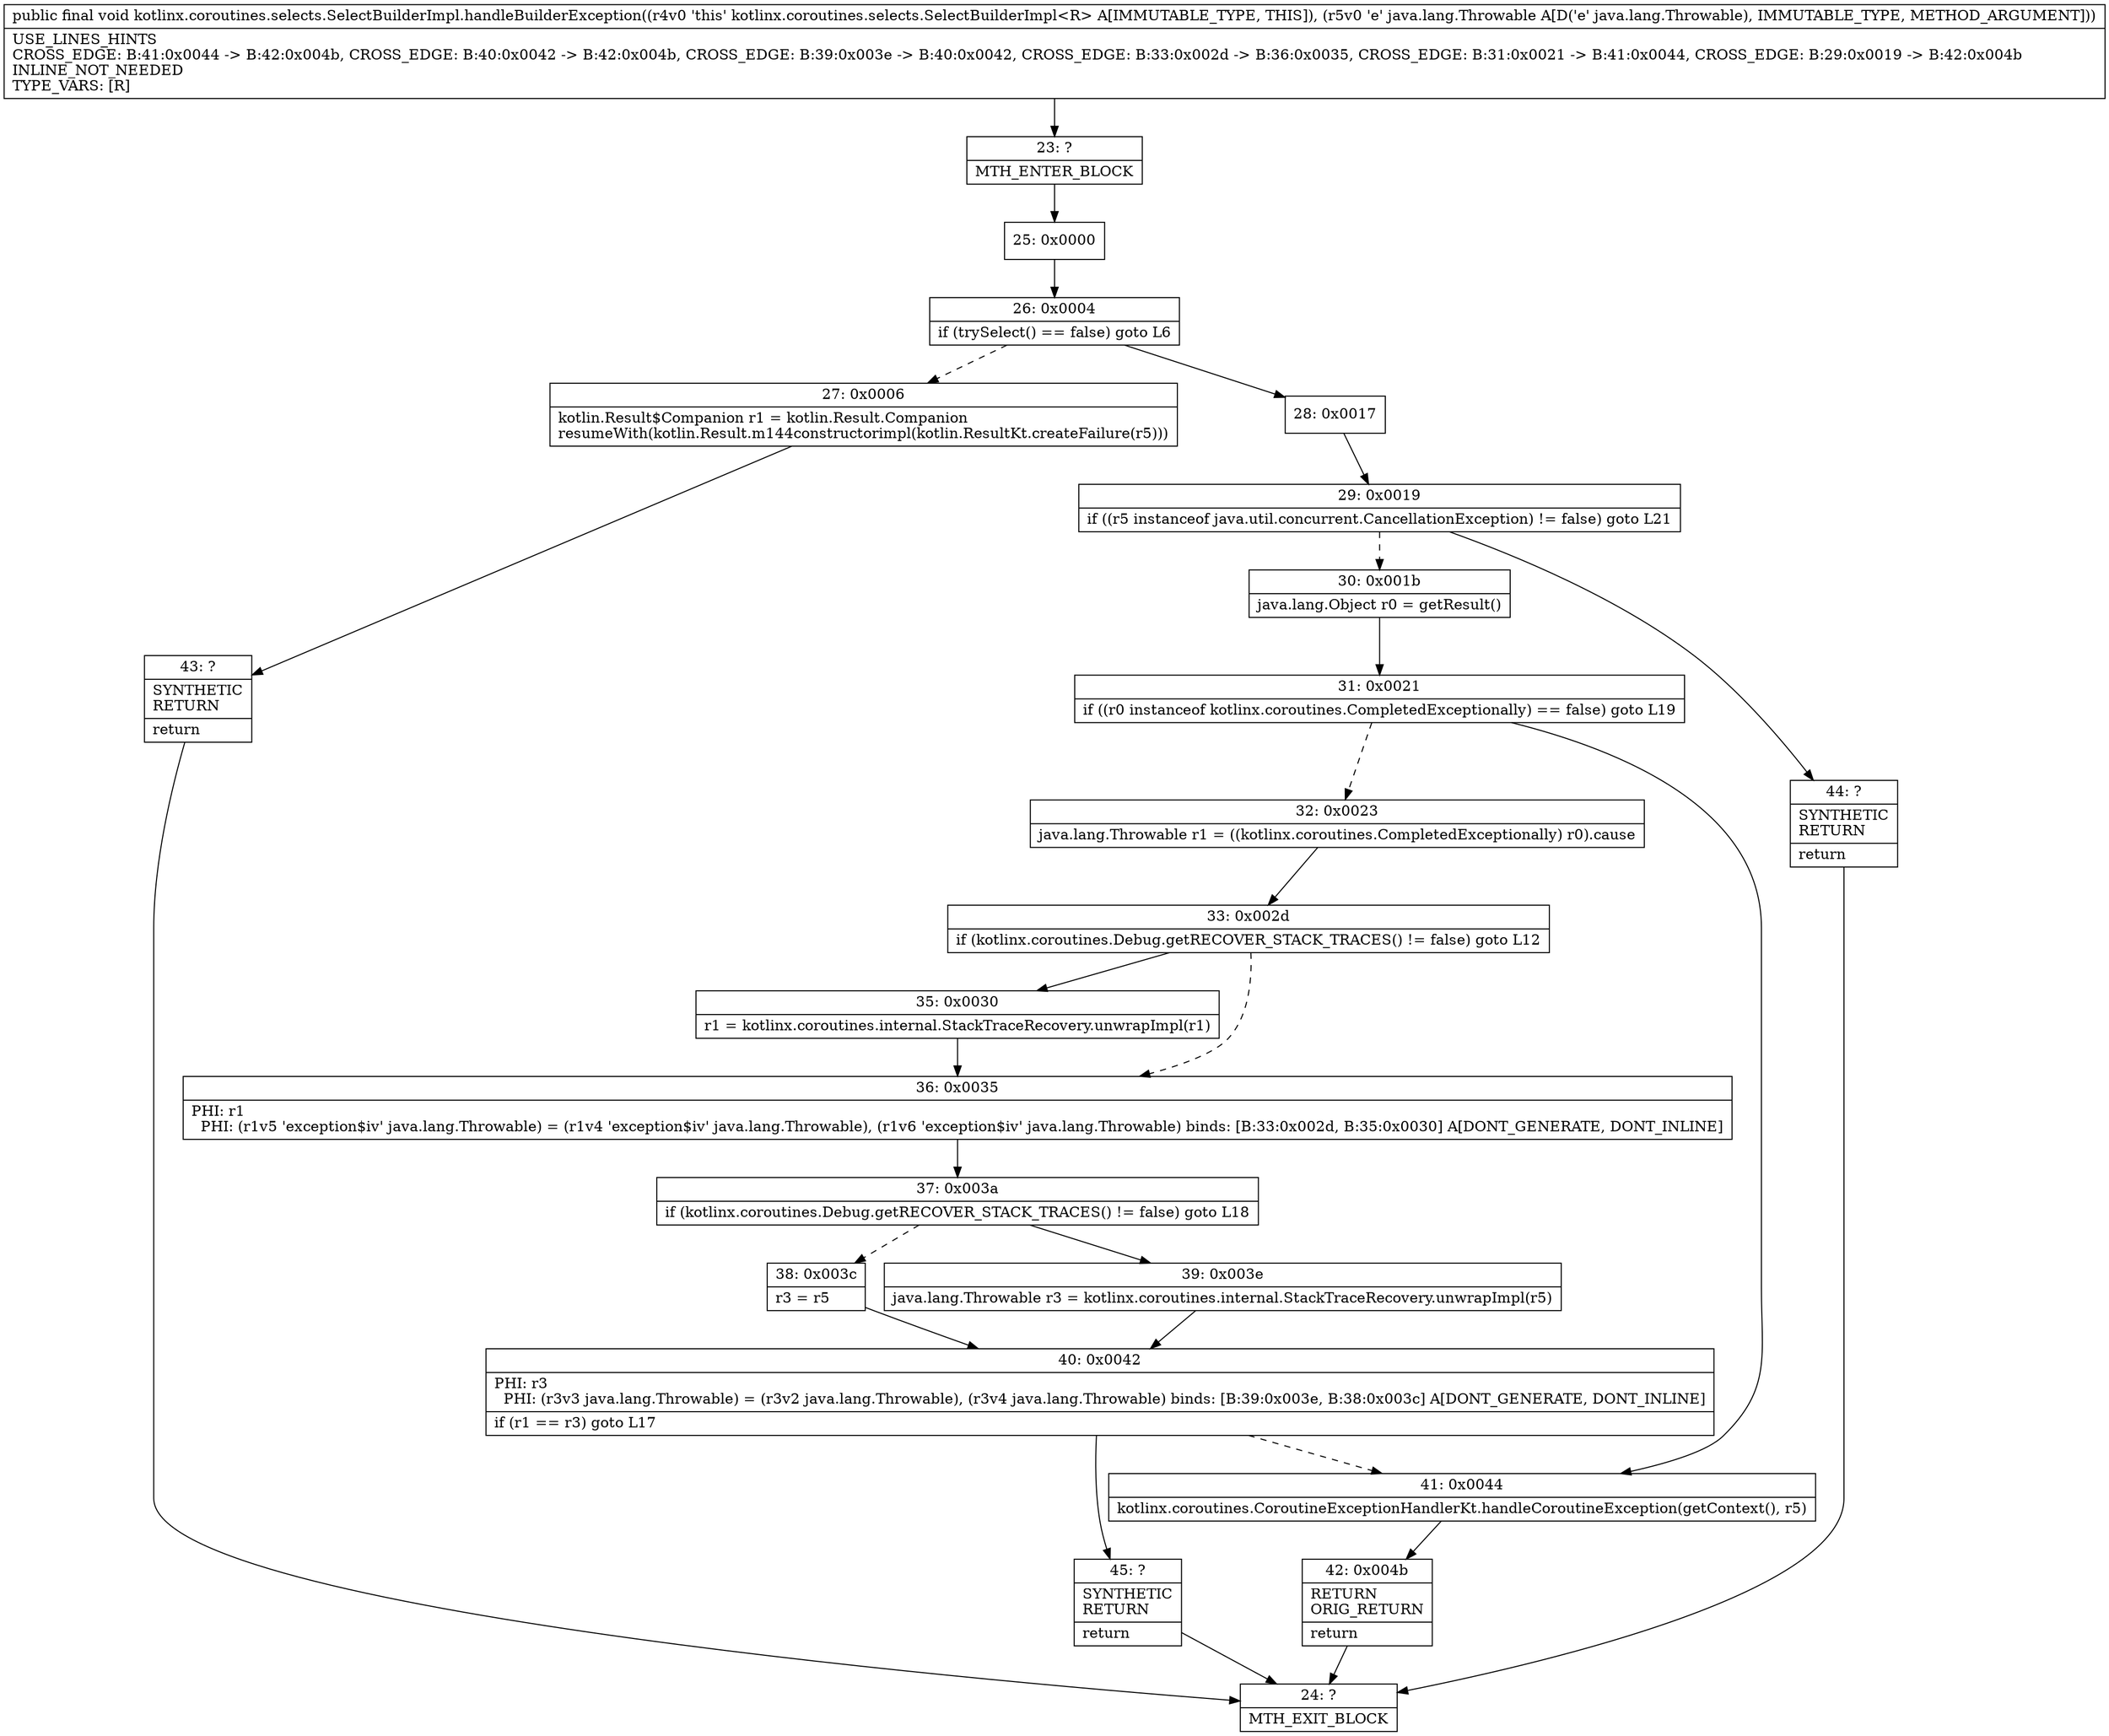 digraph "CFG forkotlinx.coroutines.selects.SelectBuilderImpl.handleBuilderException(Ljava\/lang\/Throwable;)V" {
Node_23 [shape=record,label="{23\:\ ?|MTH_ENTER_BLOCK\l}"];
Node_25 [shape=record,label="{25\:\ 0x0000}"];
Node_26 [shape=record,label="{26\:\ 0x0004|if (trySelect() == false) goto L6\l}"];
Node_27 [shape=record,label="{27\:\ 0x0006|kotlin.Result$Companion r1 = kotlin.Result.Companion\lresumeWith(kotlin.Result.m144constructorimpl(kotlin.ResultKt.createFailure(r5)))\l}"];
Node_43 [shape=record,label="{43\:\ ?|SYNTHETIC\lRETURN\l|return\l}"];
Node_24 [shape=record,label="{24\:\ ?|MTH_EXIT_BLOCK\l}"];
Node_28 [shape=record,label="{28\:\ 0x0017}"];
Node_29 [shape=record,label="{29\:\ 0x0019|if ((r5 instanceof java.util.concurrent.CancellationException) != false) goto L21\l}"];
Node_30 [shape=record,label="{30\:\ 0x001b|java.lang.Object r0 = getResult()\l}"];
Node_31 [shape=record,label="{31\:\ 0x0021|if ((r0 instanceof kotlinx.coroutines.CompletedExceptionally) == false) goto L19\l}"];
Node_32 [shape=record,label="{32\:\ 0x0023|java.lang.Throwable r1 = ((kotlinx.coroutines.CompletedExceptionally) r0).cause\l}"];
Node_33 [shape=record,label="{33\:\ 0x002d|if (kotlinx.coroutines.Debug.getRECOVER_STACK_TRACES() != false) goto L12\l}"];
Node_35 [shape=record,label="{35\:\ 0x0030|r1 = kotlinx.coroutines.internal.StackTraceRecovery.unwrapImpl(r1)\l}"];
Node_36 [shape=record,label="{36\:\ 0x0035|PHI: r1 \l  PHI: (r1v5 'exception$iv' java.lang.Throwable) = (r1v4 'exception$iv' java.lang.Throwable), (r1v6 'exception$iv' java.lang.Throwable) binds: [B:33:0x002d, B:35:0x0030] A[DONT_GENERATE, DONT_INLINE]\l}"];
Node_37 [shape=record,label="{37\:\ 0x003a|if (kotlinx.coroutines.Debug.getRECOVER_STACK_TRACES() != false) goto L18\l}"];
Node_38 [shape=record,label="{38\:\ 0x003c|r3 = r5\l}"];
Node_40 [shape=record,label="{40\:\ 0x0042|PHI: r3 \l  PHI: (r3v3 java.lang.Throwable) = (r3v2 java.lang.Throwable), (r3v4 java.lang.Throwable) binds: [B:39:0x003e, B:38:0x003c] A[DONT_GENERATE, DONT_INLINE]\l|if (r1 == r3) goto L17\l}"];
Node_45 [shape=record,label="{45\:\ ?|SYNTHETIC\lRETURN\l|return\l}"];
Node_39 [shape=record,label="{39\:\ 0x003e|java.lang.Throwable r3 = kotlinx.coroutines.internal.StackTraceRecovery.unwrapImpl(r5)\l}"];
Node_41 [shape=record,label="{41\:\ 0x0044|kotlinx.coroutines.CoroutineExceptionHandlerKt.handleCoroutineException(getContext(), r5)\l}"];
Node_42 [shape=record,label="{42\:\ 0x004b|RETURN\lORIG_RETURN\l|return\l}"];
Node_44 [shape=record,label="{44\:\ ?|SYNTHETIC\lRETURN\l|return\l}"];
MethodNode[shape=record,label="{public final void kotlinx.coroutines.selects.SelectBuilderImpl.handleBuilderException((r4v0 'this' kotlinx.coroutines.selects.SelectBuilderImpl\<R\> A[IMMUTABLE_TYPE, THIS]), (r5v0 'e' java.lang.Throwable A[D('e' java.lang.Throwable), IMMUTABLE_TYPE, METHOD_ARGUMENT]))  | USE_LINES_HINTS\lCROSS_EDGE: B:41:0x0044 \-\> B:42:0x004b, CROSS_EDGE: B:40:0x0042 \-\> B:42:0x004b, CROSS_EDGE: B:39:0x003e \-\> B:40:0x0042, CROSS_EDGE: B:33:0x002d \-\> B:36:0x0035, CROSS_EDGE: B:31:0x0021 \-\> B:41:0x0044, CROSS_EDGE: B:29:0x0019 \-\> B:42:0x004b\lINLINE_NOT_NEEDED\lTYPE_VARS: [R]\l}"];
MethodNode -> Node_23;Node_23 -> Node_25;
Node_25 -> Node_26;
Node_26 -> Node_27[style=dashed];
Node_26 -> Node_28;
Node_27 -> Node_43;
Node_43 -> Node_24;
Node_28 -> Node_29;
Node_29 -> Node_30[style=dashed];
Node_29 -> Node_44;
Node_30 -> Node_31;
Node_31 -> Node_32[style=dashed];
Node_31 -> Node_41;
Node_32 -> Node_33;
Node_33 -> Node_35;
Node_33 -> Node_36[style=dashed];
Node_35 -> Node_36;
Node_36 -> Node_37;
Node_37 -> Node_38[style=dashed];
Node_37 -> Node_39;
Node_38 -> Node_40;
Node_40 -> Node_41[style=dashed];
Node_40 -> Node_45;
Node_45 -> Node_24;
Node_39 -> Node_40;
Node_41 -> Node_42;
Node_42 -> Node_24;
Node_44 -> Node_24;
}

